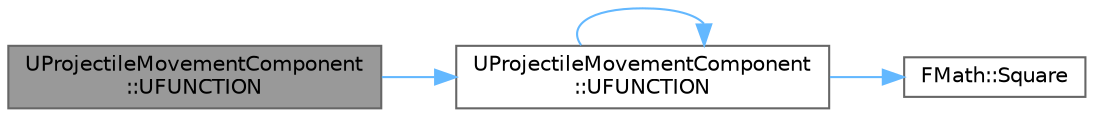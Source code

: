 digraph "UProjectileMovementComponent::UFUNCTION"
{
 // INTERACTIVE_SVG=YES
 // LATEX_PDF_SIZE
  bgcolor="transparent";
  edge [fontname=Helvetica,fontsize=10,labelfontname=Helvetica,labelfontsize=10];
  node [fontname=Helvetica,fontsize=10,shape=box,height=0.2,width=0.4];
  rankdir="LR";
  Node1 [id="Node000001",label="UProjectileMovementComponent\l::UFUNCTION",height=0.2,width=0.4,color="gray40", fillcolor="grey60", style="filled", fontcolor="black",tooltip="Moves the UpdatedComponent, which is also the interpolation target for the interpolated component."];
  Node1 -> Node2 [id="edge1_Node000001_Node000002",color="steelblue1",style="solid",tooltip=" "];
  Node2 [id="Node000002",label="UProjectileMovementComponent\l::UFUNCTION",height=0.2,width=0.4,color="grey40", fillcolor="white", style="filled",URL="$df/d7b/classUProjectileMovementComponent.html#a9590e30b490152ae3c3d49909c7c91d6",tooltip="Returns true if velocity magnitude is less than BounceVelocityStopSimulatingThreshold."];
  Node2 -> Node3 [id="edge2_Node000002_Node000003",color="steelblue1",style="solid",tooltip=" "];
  Node3 [id="Node000003",label="FMath::Square",height=0.2,width=0.4,color="grey40", fillcolor="white", style="filled",URL="$dc/d20/structFMath.html#a75ab76fcf6b3ba793913464f8798ea6b",tooltip="Multiples value by itself."];
  Node2 -> Node2 [id="edge3_Node000002_Node000002",color="steelblue1",style="solid",tooltip=" "];
}
